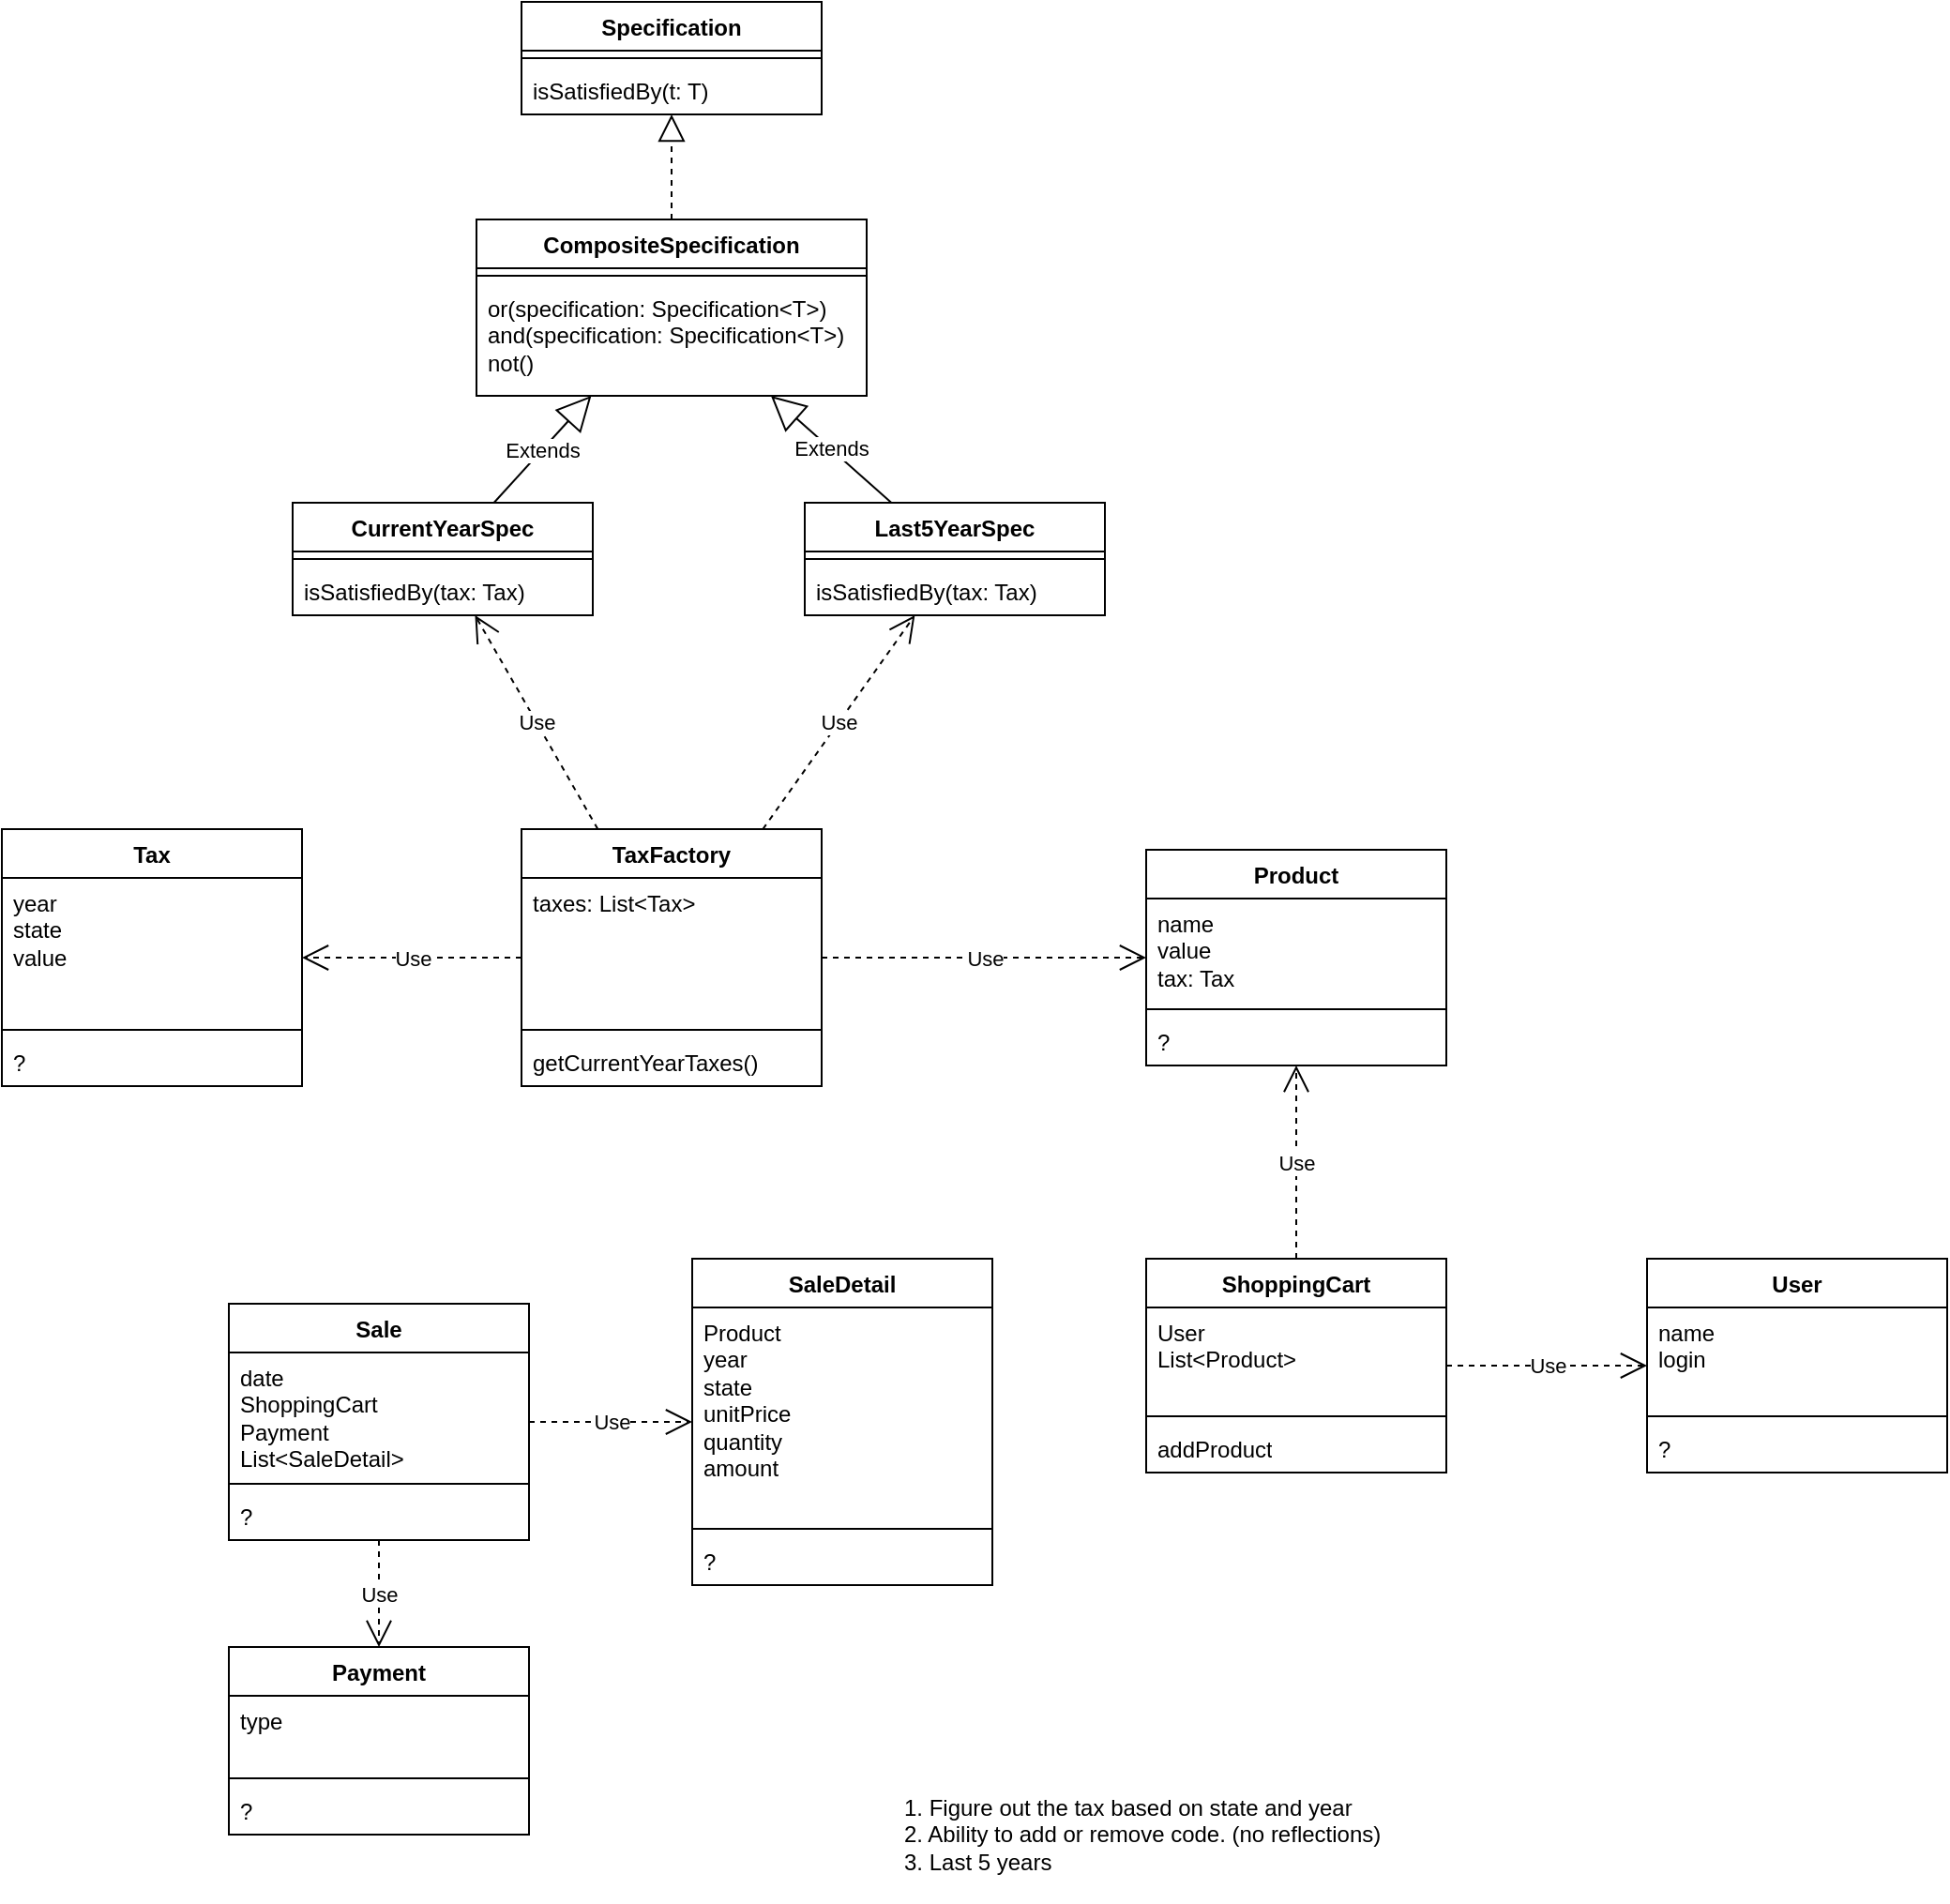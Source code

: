 <mxfile version="21.3.8" type="github">
  <diagram name="Page-1" id="tjbKaKhlfUkzczWWm1Vc">
    <mxGraphModel dx="2234" dy="1197" grid="0" gridSize="10" guides="1" tooltips="1" connect="1" arrows="1" fold="1" page="0" pageScale="1" pageWidth="827" pageHeight="1169" math="0" shadow="0">
      <root>
        <mxCell id="0" />
        <mxCell id="1" parent="0" />
        <mxCell id="YGgGwytgN-IruvjRIngB-1" value="Product" style="swimlane;fontStyle=1;align=center;verticalAlign=top;childLayout=stackLayout;horizontal=1;startSize=26;horizontalStack=0;resizeParent=1;resizeParentMax=0;resizeLast=0;collapsible=1;marginBottom=0;whiteSpace=wrap;html=1;" parent="1" vertex="1">
          <mxGeometry x="70" y="198" width="160" height="115" as="geometry" />
        </mxCell>
        <mxCell id="YGgGwytgN-IruvjRIngB-2" value="&lt;div&gt;name&lt;/div&gt;&lt;div&gt;value&lt;br&gt;&lt;/div&gt;&lt;div&gt;tax: Tax&lt;br&gt;&lt;/div&gt;" style="text;strokeColor=none;fillColor=none;align=left;verticalAlign=top;spacingLeft=4;spacingRight=4;overflow=hidden;rotatable=0;points=[[0,0.5],[1,0.5]];portConstraint=eastwest;whiteSpace=wrap;html=1;" parent="YGgGwytgN-IruvjRIngB-1" vertex="1">
          <mxGeometry y="26" width="160" height="55" as="geometry" />
        </mxCell>
        <mxCell id="YGgGwytgN-IruvjRIngB-3" value="" style="line;strokeWidth=1;fillColor=none;align=left;verticalAlign=middle;spacingTop=-1;spacingLeft=3;spacingRight=3;rotatable=0;labelPosition=right;points=[];portConstraint=eastwest;strokeColor=inherit;" parent="YGgGwytgN-IruvjRIngB-1" vertex="1">
          <mxGeometry y="81" width="160" height="8" as="geometry" />
        </mxCell>
        <mxCell id="YGgGwytgN-IruvjRIngB-4" value="?" style="text;strokeColor=none;fillColor=none;align=left;verticalAlign=top;spacingLeft=4;spacingRight=4;overflow=hidden;rotatable=0;points=[[0,0.5],[1,0.5]];portConstraint=eastwest;whiteSpace=wrap;html=1;" parent="YGgGwytgN-IruvjRIngB-1" vertex="1">
          <mxGeometry y="89" width="160" height="26" as="geometry" />
        </mxCell>
        <mxCell id="YGgGwytgN-IruvjRIngB-5" value="TaxFactory" style="swimlane;fontStyle=1;align=center;verticalAlign=top;childLayout=stackLayout;horizontal=1;startSize=26;horizontalStack=0;resizeParent=1;resizeParentMax=0;resizeLast=0;collapsible=1;marginBottom=0;whiteSpace=wrap;html=1;" parent="1" vertex="1">
          <mxGeometry x="-263" y="187" width="160" height="137" as="geometry">
            <mxRectangle x="331" y="217" width="55" height="26" as="alternateBounds" />
          </mxGeometry>
        </mxCell>
        <mxCell id="YGgGwytgN-IruvjRIngB-6" value="taxes: List&amp;lt;Tax&amp;gt;" style="text;strokeColor=none;fillColor=none;align=left;verticalAlign=top;spacingLeft=4;spacingRight=4;overflow=hidden;rotatable=0;points=[[0,0.5],[1,0.5]];portConstraint=eastwest;whiteSpace=wrap;html=1;" parent="YGgGwytgN-IruvjRIngB-5" vertex="1">
          <mxGeometry y="26" width="160" height="77" as="geometry" />
        </mxCell>
        <mxCell id="YGgGwytgN-IruvjRIngB-7" value="" style="line;strokeWidth=1;fillColor=none;align=left;verticalAlign=middle;spacingTop=-1;spacingLeft=3;spacingRight=3;rotatable=0;labelPosition=right;points=[];portConstraint=eastwest;strokeColor=inherit;" parent="YGgGwytgN-IruvjRIngB-5" vertex="1">
          <mxGeometry y="103" width="160" height="8" as="geometry" />
        </mxCell>
        <mxCell id="YGgGwytgN-IruvjRIngB-8" value="getCurrentYearTaxes()" style="text;strokeColor=none;fillColor=none;align=left;verticalAlign=top;spacingLeft=4;spacingRight=4;overflow=hidden;rotatable=0;points=[[0,0.5],[1,0.5]];portConstraint=eastwest;whiteSpace=wrap;html=1;" parent="YGgGwytgN-IruvjRIngB-5" vertex="1">
          <mxGeometry y="111" width="160" height="26" as="geometry" />
        </mxCell>
        <mxCell id="YGgGwytgN-IruvjRIngB-13" value="ShoppingCart" style="swimlane;fontStyle=1;align=center;verticalAlign=top;childLayout=stackLayout;horizontal=1;startSize=26;horizontalStack=0;resizeParent=1;resizeParentMax=0;resizeLast=0;collapsible=1;marginBottom=0;whiteSpace=wrap;html=1;" parent="1" vertex="1">
          <mxGeometry x="70" y="416" width="160" height="114" as="geometry" />
        </mxCell>
        <mxCell id="YGgGwytgN-IruvjRIngB-14" value="&lt;div&gt;User&lt;/div&gt;&lt;div&gt;List&amp;lt;Product&amp;gt;&lt;br&gt;&lt;/div&gt;" style="text;strokeColor=none;fillColor=none;align=left;verticalAlign=top;spacingLeft=4;spacingRight=4;overflow=hidden;rotatable=0;points=[[0,0.5],[1,0.5]];portConstraint=eastwest;whiteSpace=wrap;html=1;" parent="YGgGwytgN-IruvjRIngB-13" vertex="1">
          <mxGeometry y="26" width="160" height="54" as="geometry" />
        </mxCell>
        <mxCell id="YGgGwytgN-IruvjRIngB-15" value="" style="line;strokeWidth=1;fillColor=none;align=left;verticalAlign=middle;spacingTop=-1;spacingLeft=3;spacingRight=3;rotatable=0;labelPosition=right;points=[];portConstraint=eastwest;strokeColor=inherit;" parent="YGgGwytgN-IruvjRIngB-13" vertex="1">
          <mxGeometry y="80" width="160" height="8" as="geometry" />
        </mxCell>
        <mxCell id="YGgGwytgN-IruvjRIngB-16" value="addProduct" style="text;strokeColor=none;fillColor=none;align=left;verticalAlign=top;spacingLeft=4;spacingRight=4;overflow=hidden;rotatable=0;points=[[0,0.5],[1,0.5]];portConstraint=eastwest;whiteSpace=wrap;html=1;" parent="YGgGwytgN-IruvjRIngB-13" vertex="1">
          <mxGeometry y="88" width="160" height="26" as="geometry" />
        </mxCell>
        <mxCell id="YGgGwytgN-IruvjRIngB-27" value="User" style="swimlane;fontStyle=1;align=center;verticalAlign=top;childLayout=stackLayout;horizontal=1;startSize=26;horizontalStack=0;resizeParent=1;resizeParentMax=0;resizeLast=0;collapsible=1;marginBottom=0;whiteSpace=wrap;html=1;" parent="1" vertex="1">
          <mxGeometry x="337" y="416" width="160" height="114" as="geometry" />
        </mxCell>
        <mxCell id="YGgGwytgN-IruvjRIngB-28" value="&lt;div&gt;name&lt;/div&gt;&lt;div&gt;login&lt;br&gt;&lt;/div&gt;" style="text;strokeColor=none;fillColor=none;align=left;verticalAlign=top;spacingLeft=4;spacingRight=4;overflow=hidden;rotatable=0;points=[[0,0.5],[1,0.5]];portConstraint=eastwest;whiteSpace=wrap;html=1;" parent="YGgGwytgN-IruvjRIngB-27" vertex="1">
          <mxGeometry y="26" width="160" height="54" as="geometry" />
        </mxCell>
        <mxCell id="YGgGwytgN-IruvjRIngB-29" value="" style="line;strokeWidth=1;fillColor=none;align=left;verticalAlign=middle;spacingTop=-1;spacingLeft=3;spacingRight=3;rotatable=0;labelPosition=right;points=[];portConstraint=eastwest;strokeColor=inherit;" parent="YGgGwytgN-IruvjRIngB-27" vertex="1">
          <mxGeometry y="80" width="160" height="8" as="geometry" />
        </mxCell>
        <mxCell id="YGgGwytgN-IruvjRIngB-30" value="?" style="text;strokeColor=none;fillColor=none;align=left;verticalAlign=top;spacingLeft=4;spacingRight=4;overflow=hidden;rotatable=0;points=[[0,0.5],[1,0.5]];portConstraint=eastwest;whiteSpace=wrap;html=1;" parent="YGgGwytgN-IruvjRIngB-27" vertex="1">
          <mxGeometry y="88" width="160" height="26" as="geometry" />
        </mxCell>
        <mxCell id="YGgGwytgN-IruvjRIngB-34" value="Sale" style="swimlane;fontStyle=1;align=center;verticalAlign=top;childLayout=stackLayout;horizontal=1;startSize=26;horizontalStack=0;resizeParent=1;resizeParentMax=0;resizeLast=0;collapsible=1;marginBottom=0;whiteSpace=wrap;html=1;" parent="1" vertex="1">
          <mxGeometry x="-419" y="440" width="160" height="126" as="geometry">
            <mxRectangle x="331" y="217" width="55" height="26" as="alternateBounds" />
          </mxGeometry>
        </mxCell>
        <mxCell id="YGgGwytgN-IruvjRIngB-35" value="date&lt;div&gt;ShoppingCart&lt;/div&gt;&lt;div&gt;Payment&lt;br&gt;&lt;/div&gt;&lt;div&gt;List&amp;lt;SaleDetail&amp;gt;&lt;br&gt;&lt;/div&gt;" style="text;strokeColor=none;fillColor=none;align=left;verticalAlign=top;spacingLeft=4;spacingRight=4;overflow=hidden;rotatable=0;points=[[0,0.5],[1,0.5]];portConstraint=eastwest;whiteSpace=wrap;html=1;" parent="YGgGwytgN-IruvjRIngB-34" vertex="1">
          <mxGeometry y="26" width="160" height="66" as="geometry" />
        </mxCell>
        <mxCell id="YGgGwytgN-IruvjRIngB-36" value="" style="line;strokeWidth=1;fillColor=none;align=left;verticalAlign=middle;spacingTop=-1;spacingLeft=3;spacingRight=3;rotatable=0;labelPosition=right;points=[];portConstraint=eastwest;strokeColor=inherit;" parent="YGgGwytgN-IruvjRIngB-34" vertex="1">
          <mxGeometry y="92" width="160" height="8" as="geometry" />
        </mxCell>
        <mxCell id="YGgGwytgN-IruvjRIngB-37" value="?" style="text;strokeColor=none;fillColor=none;align=left;verticalAlign=top;spacingLeft=4;spacingRight=4;overflow=hidden;rotatable=0;points=[[0,0.5],[1,0.5]];portConstraint=eastwest;whiteSpace=wrap;html=1;" parent="YGgGwytgN-IruvjRIngB-34" vertex="1">
          <mxGeometry y="100" width="160" height="26" as="geometry" />
        </mxCell>
        <mxCell id="YGgGwytgN-IruvjRIngB-38" value="SaleDetail" style="swimlane;fontStyle=1;align=center;verticalAlign=top;childLayout=stackLayout;horizontal=1;startSize=26;horizontalStack=0;resizeParent=1;resizeParentMax=0;resizeLast=0;collapsible=1;marginBottom=0;whiteSpace=wrap;html=1;" parent="1" vertex="1">
          <mxGeometry x="-172" y="416" width="160" height="174" as="geometry">
            <mxRectangle x="331" y="217" width="55" height="26" as="alternateBounds" />
          </mxGeometry>
        </mxCell>
        <mxCell id="YGgGwytgN-IruvjRIngB-39" value="&lt;div&gt;Product&lt;/div&gt;&lt;div&gt;year&lt;/div&gt;&lt;div&gt;state&lt;br&gt;&lt;/div&gt;&lt;div&gt;unitPrice&lt;br&gt;&lt;/div&gt;&lt;div&gt;quantity&lt;/div&gt;&lt;div&gt;amount&lt;br&gt;&lt;/div&gt;" style="text;strokeColor=none;fillColor=none;align=left;verticalAlign=top;spacingLeft=4;spacingRight=4;overflow=hidden;rotatable=0;points=[[0,0.5],[1,0.5]];portConstraint=eastwest;whiteSpace=wrap;html=1;" parent="YGgGwytgN-IruvjRIngB-38" vertex="1">
          <mxGeometry y="26" width="160" height="114" as="geometry" />
        </mxCell>
        <mxCell id="YGgGwytgN-IruvjRIngB-40" value="" style="line;strokeWidth=1;fillColor=none;align=left;verticalAlign=middle;spacingTop=-1;spacingLeft=3;spacingRight=3;rotatable=0;labelPosition=right;points=[];portConstraint=eastwest;strokeColor=inherit;" parent="YGgGwytgN-IruvjRIngB-38" vertex="1">
          <mxGeometry y="140" width="160" height="8" as="geometry" />
        </mxCell>
        <mxCell id="YGgGwytgN-IruvjRIngB-41" value="?" style="text;strokeColor=none;fillColor=none;align=left;verticalAlign=top;spacingLeft=4;spacingRight=4;overflow=hidden;rotatable=0;points=[[0,0.5],[1,0.5]];portConstraint=eastwest;whiteSpace=wrap;html=1;" parent="YGgGwytgN-IruvjRIngB-38" vertex="1">
          <mxGeometry y="148" width="160" height="26" as="geometry" />
        </mxCell>
        <mxCell id="YGgGwytgN-IruvjRIngB-49" value="Use" style="endArrow=open;endSize=12;dashed=1;html=1;rounded=0;" parent="1" source="YGgGwytgN-IruvjRIngB-13" target="YGgGwytgN-IruvjRIngB-1" edge="1">
          <mxGeometry width="160" relative="1" as="geometry">
            <mxPoint x="-59" y="428" as="sourcePoint" />
            <mxPoint x="101" y="428" as="targetPoint" />
          </mxGeometry>
        </mxCell>
        <mxCell id="YGgGwytgN-IruvjRIngB-50" value="Use" style="endArrow=open;endSize=12;dashed=1;html=1;rounded=0;" parent="1" source="YGgGwytgN-IruvjRIngB-13" target="YGgGwytgN-IruvjRIngB-27" edge="1">
          <mxGeometry width="160" relative="1" as="geometry">
            <mxPoint x="160" y="426" as="sourcePoint" />
            <mxPoint x="160" y="353" as="targetPoint" />
          </mxGeometry>
        </mxCell>
        <mxCell id="YGgGwytgN-IruvjRIngB-51" value="Use" style="endArrow=open;endSize=12;dashed=1;html=1;rounded=0;" parent="1" source="YGgGwytgN-IruvjRIngB-34" target="YGgGwytgN-IruvjRIngB-38" edge="1">
          <mxGeometry width="160" relative="1" as="geometry">
            <mxPoint x="-59" y="428" as="sourcePoint" />
            <mxPoint x="101" y="428" as="targetPoint" />
          </mxGeometry>
        </mxCell>
        <mxCell id="YGgGwytgN-IruvjRIngB-52" value="Use" style="endArrow=open;endSize=12;dashed=1;html=1;rounded=0;" parent="1" source="YGgGwytgN-IruvjRIngB-5" target="YGgGwytgN-IruvjRIngB-1" edge="1">
          <mxGeometry width="160" relative="1" as="geometry">
            <mxPoint x="170" y="436" as="sourcePoint" />
            <mxPoint x="170" y="363" as="targetPoint" />
            <mxPoint as="offset" />
          </mxGeometry>
        </mxCell>
        <mxCell id="YGgGwytgN-IruvjRIngB-53" value="Payment" style="swimlane;fontStyle=1;align=center;verticalAlign=top;childLayout=stackLayout;horizontal=1;startSize=26;horizontalStack=0;resizeParent=1;resizeParentMax=0;resizeLast=0;collapsible=1;marginBottom=0;whiteSpace=wrap;html=1;" parent="1" vertex="1">
          <mxGeometry x="-419" y="623" width="160" height="100" as="geometry">
            <mxRectangle x="331" y="217" width="55" height="26" as="alternateBounds" />
          </mxGeometry>
        </mxCell>
        <mxCell id="YGgGwytgN-IruvjRIngB-54" value="type" style="text;strokeColor=none;fillColor=none;align=left;verticalAlign=top;spacingLeft=4;spacingRight=4;overflow=hidden;rotatable=0;points=[[0,0.5],[1,0.5]];portConstraint=eastwest;whiteSpace=wrap;html=1;" parent="YGgGwytgN-IruvjRIngB-53" vertex="1">
          <mxGeometry y="26" width="160" height="40" as="geometry" />
        </mxCell>
        <mxCell id="YGgGwytgN-IruvjRIngB-55" value="" style="line;strokeWidth=1;fillColor=none;align=left;verticalAlign=middle;spacingTop=-1;spacingLeft=3;spacingRight=3;rotatable=0;labelPosition=right;points=[];portConstraint=eastwest;strokeColor=inherit;" parent="YGgGwytgN-IruvjRIngB-53" vertex="1">
          <mxGeometry y="66" width="160" height="8" as="geometry" />
        </mxCell>
        <mxCell id="YGgGwytgN-IruvjRIngB-56" value="?" style="text;strokeColor=none;fillColor=none;align=left;verticalAlign=top;spacingLeft=4;spacingRight=4;overflow=hidden;rotatable=0;points=[[0,0.5],[1,0.5]];portConstraint=eastwest;whiteSpace=wrap;html=1;" parent="YGgGwytgN-IruvjRIngB-53" vertex="1">
          <mxGeometry y="74" width="160" height="26" as="geometry" />
        </mxCell>
        <mxCell id="YGgGwytgN-IruvjRIngB-57" value="Use" style="endArrow=open;endSize=12;dashed=1;html=1;rounded=0;" parent="1" source="YGgGwytgN-IruvjRIngB-34" target="YGgGwytgN-IruvjRIngB-53" edge="1">
          <mxGeometry width="160" relative="1" as="geometry">
            <mxPoint x="-249" y="513" as="sourcePoint" />
            <mxPoint x="-162" y="513" as="targetPoint" />
          </mxGeometry>
        </mxCell>
        <mxCell id="Z2pKYS3UhgvbqjfImbGo-1" value="&lt;div&gt;1. Figure out the tax based on state and year&lt;/div&gt;&lt;div&gt;2. Ability to add or remove code. (no reflections)&lt;br&gt;&lt;/div&gt;3. Last 5 years" style="text;html=1;strokeColor=none;fillColor=none;align=left;verticalAlign=middle;whiteSpace=wrap;rounded=0;" parent="1" vertex="1">
          <mxGeometry x="-61" y="687" width="320" height="72" as="geometry" />
        </mxCell>
        <mxCell id="kHqZi7XsAz3ZAa4_-5RQ-1" value="Tax" style="swimlane;fontStyle=1;align=center;verticalAlign=top;childLayout=stackLayout;horizontal=1;startSize=26;horizontalStack=0;resizeParent=1;resizeParentMax=0;resizeLast=0;collapsible=1;marginBottom=0;whiteSpace=wrap;html=1;" vertex="1" parent="1">
          <mxGeometry x="-540" y="187" width="160" height="137" as="geometry">
            <mxRectangle x="331" y="217" width="55" height="26" as="alternateBounds" />
          </mxGeometry>
        </mxCell>
        <mxCell id="kHqZi7XsAz3ZAa4_-5RQ-2" value="year&lt;div&gt;state&lt;br&gt;&lt;/div&gt;&lt;div&gt;value&lt;br&gt;&lt;/div&gt;" style="text;strokeColor=none;fillColor=none;align=left;verticalAlign=top;spacingLeft=4;spacingRight=4;overflow=hidden;rotatable=0;points=[[0,0.5],[1,0.5]];portConstraint=eastwest;whiteSpace=wrap;html=1;" vertex="1" parent="kHqZi7XsAz3ZAa4_-5RQ-1">
          <mxGeometry y="26" width="160" height="77" as="geometry" />
        </mxCell>
        <mxCell id="kHqZi7XsAz3ZAa4_-5RQ-3" value="" style="line;strokeWidth=1;fillColor=none;align=left;verticalAlign=middle;spacingTop=-1;spacingLeft=3;spacingRight=3;rotatable=0;labelPosition=right;points=[];portConstraint=eastwest;strokeColor=inherit;" vertex="1" parent="kHqZi7XsAz3ZAa4_-5RQ-1">
          <mxGeometry y="103" width="160" height="8" as="geometry" />
        </mxCell>
        <mxCell id="kHqZi7XsAz3ZAa4_-5RQ-4" value="?" style="text;strokeColor=none;fillColor=none;align=left;verticalAlign=top;spacingLeft=4;spacingRight=4;overflow=hidden;rotatable=0;points=[[0,0.5],[1,0.5]];portConstraint=eastwest;whiteSpace=wrap;html=1;" vertex="1" parent="kHqZi7XsAz3ZAa4_-5RQ-1">
          <mxGeometry y="111" width="160" height="26" as="geometry" />
        </mxCell>
        <mxCell id="kHqZi7XsAz3ZAa4_-5RQ-5" value="CurrentYearSpec" style="swimlane;fontStyle=1;align=center;verticalAlign=top;childLayout=stackLayout;horizontal=1;startSize=26;horizontalStack=0;resizeParent=1;resizeParentMax=0;resizeLast=0;collapsible=1;marginBottom=0;whiteSpace=wrap;html=1;" vertex="1" parent="1">
          <mxGeometry x="-385" y="13" width="160" height="60" as="geometry">
            <mxRectangle x="331" y="217" width="55" height="26" as="alternateBounds" />
          </mxGeometry>
        </mxCell>
        <mxCell id="kHqZi7XsAz3ZAa4_-5RQ-7" value="" style="line;strokeWidth=1;fillColor=none;align=left;verticalAlign=middle;spacingTop=-1;spacingLeft=3;spacingRight=3;rotatable=0;labelPosition=right;points=[];portConstraint=eastwest;strokeColor=inherit;" vertex="1" parent="kHqZi7XsAz3ZAa4_-5RQ-5">
          <mxGeometry y="26" width="160" height="8" as="geometry" />
        </mxCell>
        <mxCell id="kHqZi7XsAz3ZAa4_-5RQ-8" value="isSatisfiedBy(tax: Tax)" style="text;strokeColor=none;fillColor=none;align=left;verticalAlign=top;spacingLeft=4;spacingRight=4;overflow=hidden;rotatable=0;points=[[0,0.5],[1,0.5]];portConstraint=eastwest;whiteSpace=wrap;html=1;" vertex="1" parent="kHqZi7XsAz3ZAa4_-5RQ-5">
          <mxGeometry y="34" width="160" height="26" as="geometry" />
        </mxCell>
        <mxCell id="kHqZi7XsAz3ZAa4_-5RQ-9" value="Last5YearSpec" style="swimlane;fontStyle=1;align=center;verticalAlign=top;childLayout=stackLayout;horizontal=1;startSize=26;horizontalStack=0;resizeParent=1;resizeParentMax=0;resizeLast=0;collapsible=1;marginBottom=0;whiteSpace=wrap;html=1;" vertex="1" parent="1">
          <mxGeometry x="-112" y="13" width="160" height="60" as="geometry">
            <mxRectangle x="331" y="217" width="55" height="26" as="alternateBounds" />
          </mxGeometry>
        </mxCell>
        <mxCell id="kHqZi7XsAz3ZAa4_-5RQ-11" value="" style="line;strokeWidth=1;fillColor=none;align=left;verticalAlign=middle;spacingTop=-1;spacingLeft=3;spacingRight=3;rotatable=0;labelPosition=right;points=[];portConstraint=eastwest;strokeColor=inherit;" vertex="1" parent="kHqZi7XsAz3ZAa4_-5RQ-9">
          <mxGeometry y="26" width="160" height="8" as="geometry" />
        </mxCell>
        <mxCell id="kHqZi7XsAz3ZAa4_-5RQ-12" value="isSatisfiedBy(tax: Tax)" style="text;strokeColor=none;fillColor=none;align=left;verticalAlign=top;spacingLeft=4;spacingRight=4;overflow=hidden;rotatable=0;points=[[0,0.5],[1,0.5]];portConstraint=eastwest;whiteSpace=wrap;html=1;" vertex="1" parent="kHqZi7XsAz3ZAa4_-5RQ-9">
          <mxGeometry y="34" width="160" height="26" as="geometry" />
        </mxCell>
        <mxCell id="kHqZi7XsAz3ZAa4_-5RQ-13" value="Specification" style="swimlane;fontStyle=1;align=center;verticalAlign=top;childLayout=stackLayout;horizontal=1;startSize=26;horizontalStack=0;resizeParent=1;resizeParentMax=0;resizeLast=0;collapsible=1;marginBottom=0;whiteSpace=wrap;html=1;" vertex="1" parent="1">
          <mxGeometry x="-263" y="-254" width="160" height="60" as="geometry">
            <mxRectangle x="331" y="217" width="55" height="26" as="alternateBounds" />
          </mxGeometry>
        </mxCell>
        <mxCell id="kHqZi7XsAz3ZAa4_-5RQ-14" value="" style="line;strokeWidth=1;fillColor=none;align=left;verticalAlign=middle;spacingTop=-1;spacingLeft=3;spacingRight=3;rotatable=0;labelPosition=right;points=[];portConstraint=eastwest;strokeColor=inherit;" vertex="1" parent="kHqZi7XsAz3ZAa4_-5RQ-13">
          <mxGeometry y="26" width="160" height="8" as="geometry" />
        </mxCell>
        <mxCell id="kHqZi7XsAz3ZAa4_-5RQ-15" value="isSatisfiedBy(t: T)" style="text;strokeColor=none;fillColor=none;align=left;verticalAlign=top;spacingLeft=4;spacingRight=4;overflow=hidden;rotatable=0;points=[[0,0.5],[1,0.5]];portConstraint=eastwest;whiteSpace=wrap;html=1;" vertex="1" parent="kHqZi7XsAz3ZAa4_-5RQ-13">
          <mxGeometry y="34" width="160" height="26" as="geometry" />
        </mxCell>
        <mxCell id="kHqZi7XsAz3ZAa4_-5RQ-16" value="CompositeSpecification" style="swimlane;fontStyle=1;align=center;verticalAlign=top;childLayout=stackLayout;horizontal=1;startSize=26;horizontalStack=0;resizeParent=1;resizeParentMax=0;resizeLast=0;collapsible=1;marginBottom=0;whiteSpace=wrap;html=1;" vertex="1" parent="1">
          <mxGeometry x="-287" y="-138" width="208" height="94" as="geometry">
            <mxRectangle x="331" y="217" width="55" height="26" as="alternateBounds" />
          </mxGeometry>
        </mxCell>
        <mxCell id="kHqZi7XsAz3ZAa4_-5RQ-17" value="" style="line;strokeWidth=1;fillColor=none;align=left;verticalAlign=middle;spacingTop=-1;spacingLeft=3;spacingRight=3;rotatable=0;labelPosition=right;points=[];portConstraint=eastwest;strokeColor=inherit;" vertex="1" parent="kHqZi7XsAz3ZAa4_-5RQ-16">
          <mxGeometry y="26" width="208" height="8" as="geometry" />
        </mxCell>
        <mxCell id="kHqZi7XsAz3ZAa4_-5RQ-18" value="&lt;div&gt;or(specification: Specification&amp;lt;T&amp;gt;)&lt;/div&gt;&lt;div&gt;and(specification: Specification&amp;lt;T&amp;gt;)&lt;br&gt;&lt;/div&gt;&lt;div&gt;not()&lt;br&gt;&lt;/div&gt;" style="text;strokeColor=none;fillColor=none;align=left;verticalAlign=top;spacingLeft=4;spacingRight=4;overflow=hidden;rotatable=0;points=[[0,0.5],[1,0.5]];portConstraint=eastwest;whiteSpace=wrap;html=1;" vertex="1" parent="kHqZi7XsAz3ZAa4_-5RQ-16">
          <mxGeometry y="34" width="208" height="60" as="geometry" />
        </mxCell>
        <mxCell id="kHqZi7XsAz3ZAa4_-5RQ-19" value="Extends" style="endArrow=block;endSize=16;endFill=0;html=1;rounded=0;" edge="1" parent="1" source="kHqZi7XsAz3ZAa4_-5RQ-5" target="kHqZi7XsAz3ZAa4_-5RQ-16">
          <mxGeometry width="160" relative="1" as="geometry">
            <mxPoint x="-41" y="81" as="sourcePoint" />
            <mxPoint x="119" y="81" as="targetPoint" />
          </mxGeometry>
        </mxCell>
        <mxCell id="kHqZi7XsAz3ZAa4_-5RQ-20" value="" style="endArrow=block;dashed=1;endFill=0;endSize=12;html=1;rounded=0;" edge="1" parent="1" source="kHqZi7XsAz3ZAa4_-5RQ-16" target="kHqZi7XsAz3ZAa4_-5RQ-13">
          <mxGeometry width="160" relative="1" as="geometry">
            <mxPoint x="-41" y="81" as="sourcePoint" />
            <mxPoint x="119" y="81" as="targetPoint" />
          </mxGeometry>
        </mxCell>
        <mxCell id="kHqZi7XsAz3ZAa4_-5RQ-21" value="Extends" style="endArrow=block;endSize=16;endFill=0;html=1;rounded=0;" edge="1" parent="1" source="kHqZi7XsAz3ZAa4_-5RQ-9" target="kHqZi7XsAz3ZAa4_-5RQ-16">
          <mxGeometry width="160" relative="1" as="geometry">
            <mxPoint x="-315" y="45" as="sourcePoint" />
            <mxPoint x="-226" y="-34" as="targetPoint" />
          </mxGeometry>
        </mxCell>
        <mxCell id="kHqZi7XsAz3ZAa4_-5RQ-22" value="Use" style="endArrow=open;endSize=12;dashed=1;html=1;rounded=0;" edge="1" parent="1" source="YGgGwytgN-IruvjRIngB-5" target="kHqZi7XsAz3ZAa4_-5RQ-5">
          <mxGeometry width="160" relative="1" as="geometry">
            <mxPoint x="-2" y="296" as="sourcePoint" />
            <mxPoint x="80" y="296" as="targetPoint" />
            <mxPoint as="offset" />
          </mxGeometry>
        </mxCell>
        <mxCell id="kHqZi7XsAz3ZAa4_-5RQ-23" value="Use" style="endArrow=open;endSize=12;dashed=1;html=1;rounded=0;" edge="1" parent="1" source="YGgGwytgN-IruvjRIngB-5" target="kHqZi7XsAz3ZAa4_-5RQ-9">
          <mxGeometry width="160" relative="1" as="geometry">
            <mxPoint x="-142" y="227" as="sourcePoint" />
            <mxPoint x="-269" y="83" as="targetPoint" />
            <mxPoint as="offset" />
          </mxGeometry>
        </mxCell>
        <mxCell id="kHqZi7XsAz3ZAa4_-5RQ-24" value="Use" style="endArrow=open;endSize=12;dashed=1;html=1;rounded=0;" edge="1" parent="1" source="YGgGwytgN-IruvjRIngB-5" target="kHqZi7XsAz3ZAa4_-5RQ-1">
          <mxGeometry width="160" relative="1" as="geometry">
            <mxPoint x="-212" y="197" as="sourcePoint" />
            <mxPoint x="-278" y="83" as="targetPoint" />
            <mxPoint as="offset" />
          </mxGeometry>
        </mxCell>
      </root>
    </mxGraphModel>
  </diagram>
</mxfile>
